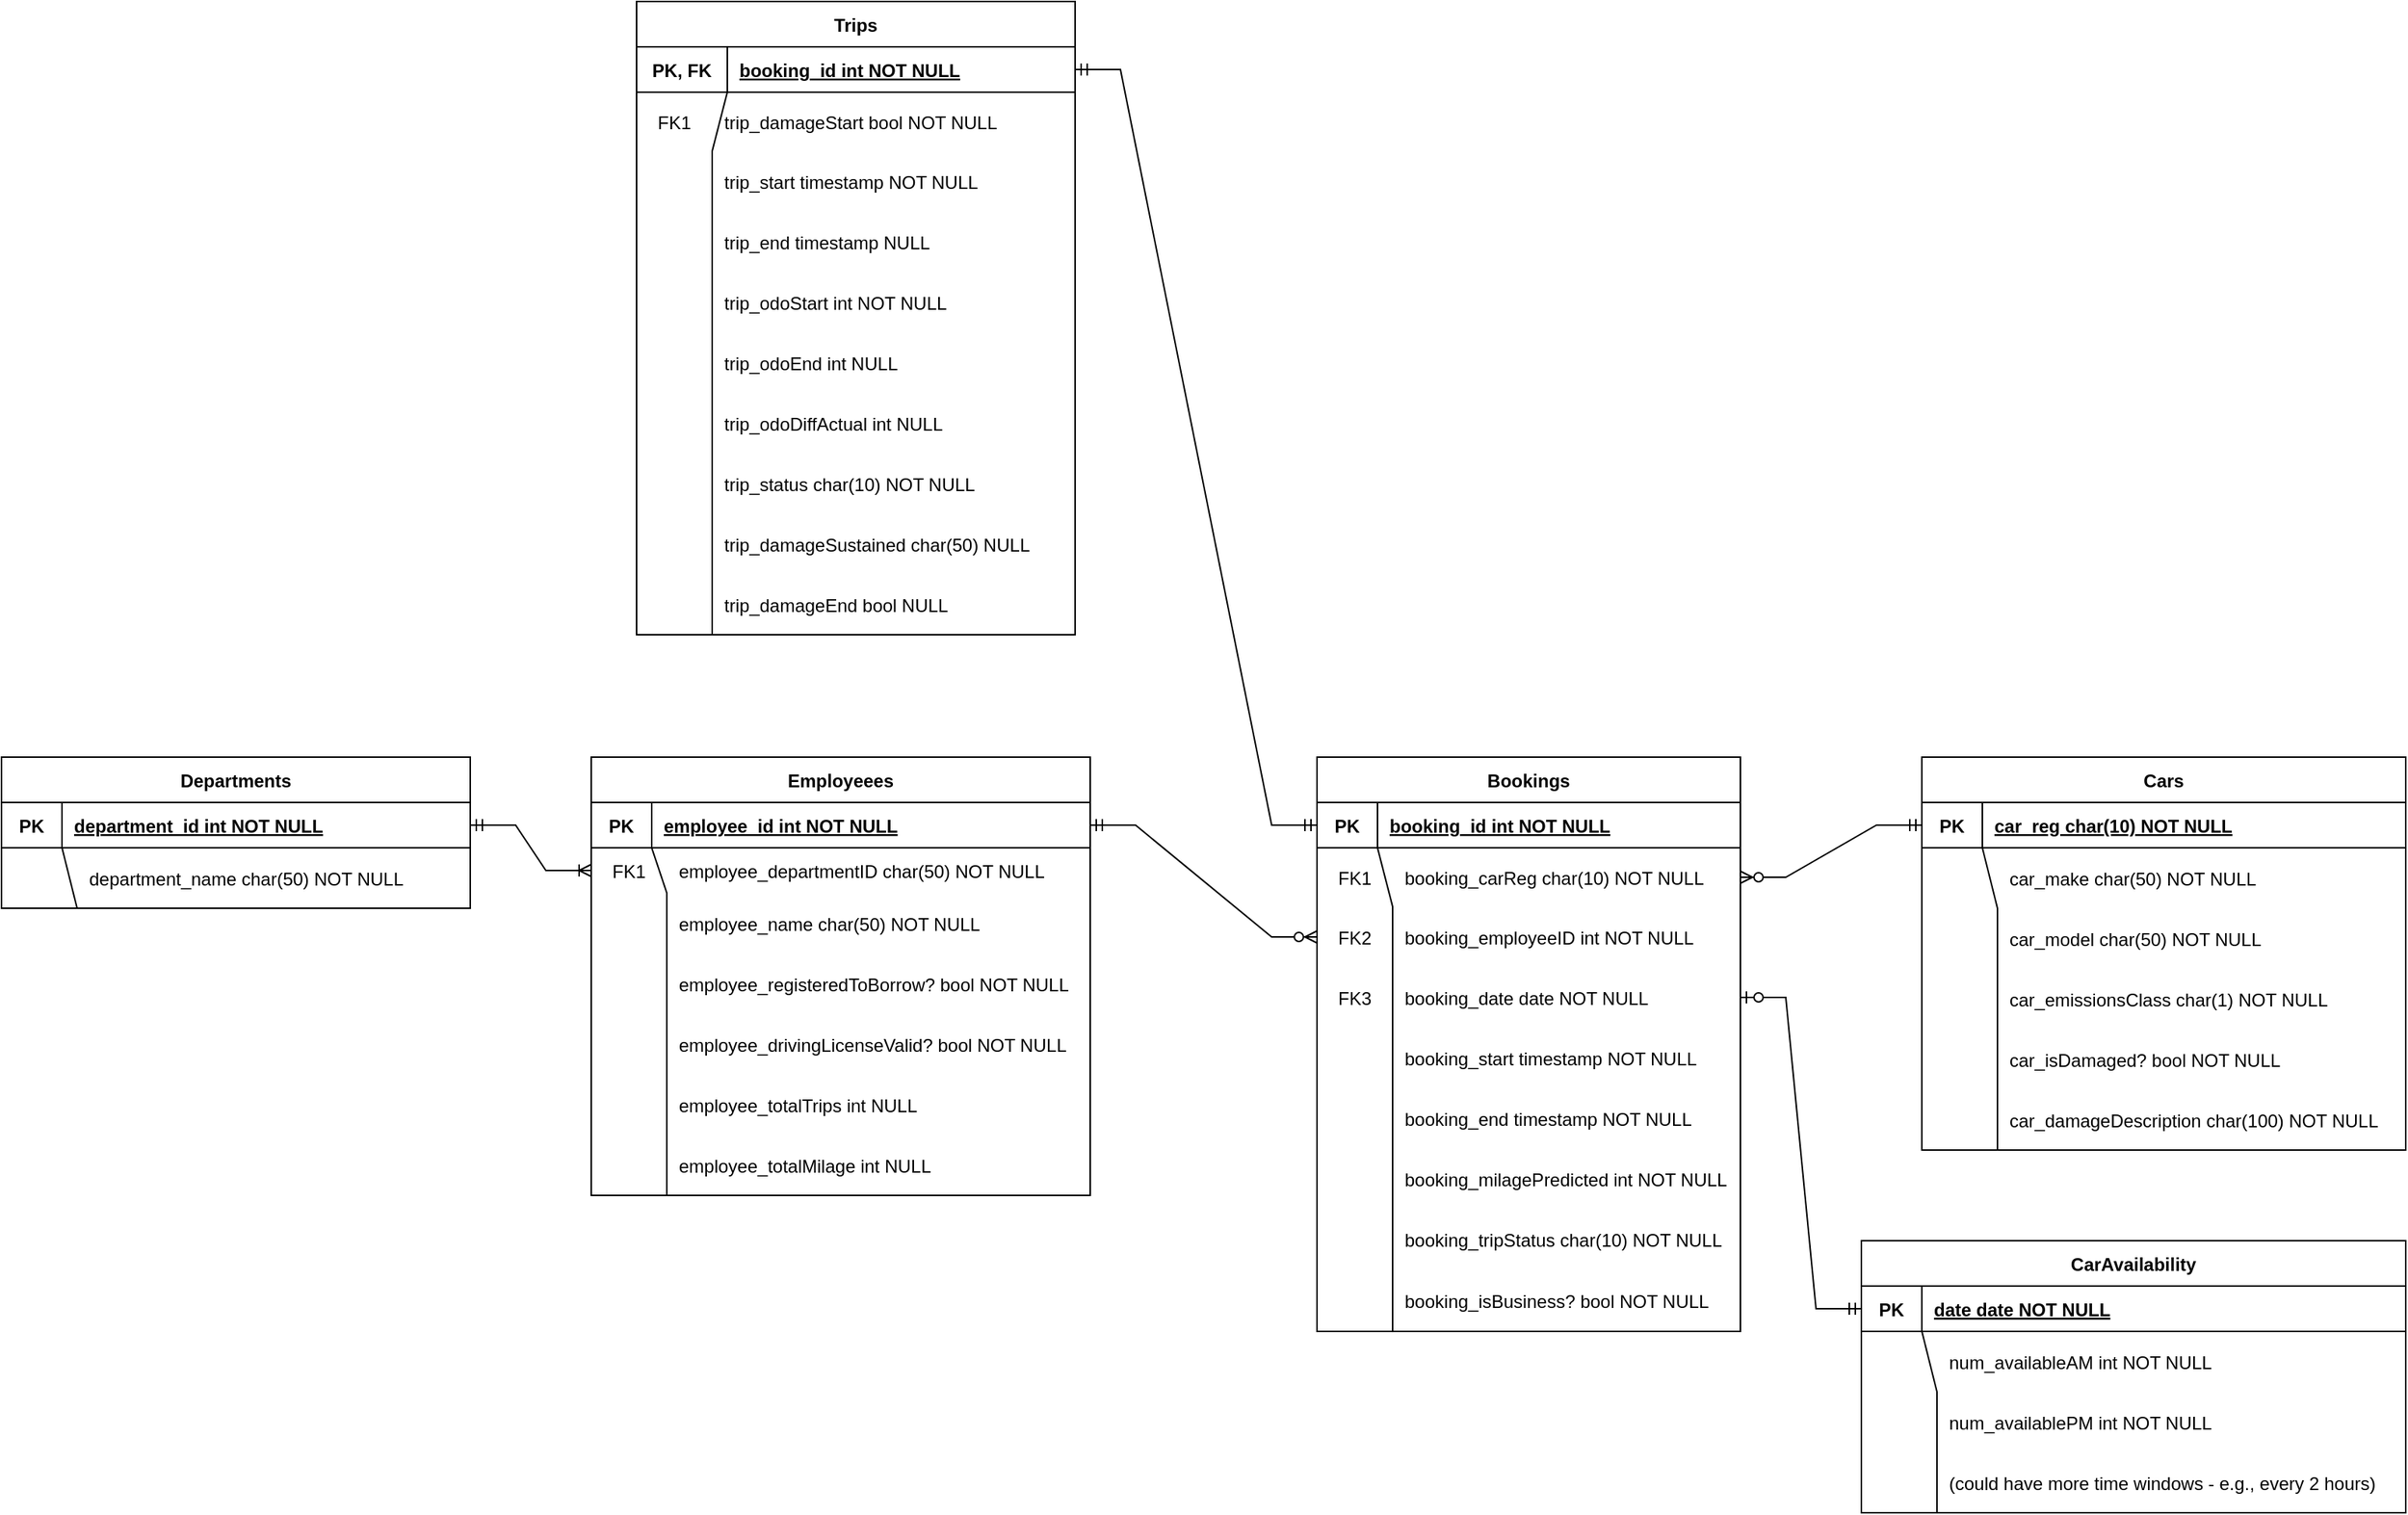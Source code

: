 <mxfile version="20.8.10" type="device"><diagram id="R2lEEEUBdFMjLlhIrx00" name="Page-1"><mxGraphModel dx="3013" dy="826" grid="1" gridSize="10" guides="1" tooltips="1" connect="1" arrows="1" fold="1" page="1" pageScale="1" pageWidth="1654" pageHeight="1169" math="0" shadow="0" extFonts="Permanent Marker^https://fonts.googleapis.com/css?family=Permanent+Marker"><root><mxCell id="0"/><mxCell id="1" parent="0"/><mxCell id="uCuIhB_KpG5Oo1d6kN2z-1" value="Employeees" style="shape=table;startSize=30;container=1;collapsible=1;childLayout=tableLayout;fixedRows=1;rowLines=0;fontStyle=1;align=center;resizeLast=1;movable=1;resizable=1;rotatable=1;deletable=1;editable=1;connectable=1;" parent="1" vertex="1"><mxGeometry x="40" y="1280" width="330" height="290" as="geometry"><mxRectangle x="120" y="460" width="110" height="30" as="alternateBounds"/></mxGeometry></mxCell><mxCell id="uCuIhB_KpG5Oo1d6kN2z-2" value="" style="shape=partialRectangle;collapsible=0;dropTarget=0;pointerEvents=0;fillColor=none;points=[[0,0.5],[1,0.5]];portConstraint=eastwest;top=0;left=0;right=0;bottom=1;movable=1;resizable=1;rotatable=1;deletable=1;editable=1;connectable=1;" parent="uCuIhB_KpG5Oo1d6kN2z-1" vertex="1"><mxGeometry y="30" width="330" height="30" as="geometry"/></mxCell><mxCell id="uCuIhB_KpG5Oo1d6kN2z-3" value="PK" style="shape=partialRectangle;overflow=hidden;connectable=1;fillColor=none;top=0;left=0;bottom=0;right=0;fontStyle=1;movable=1;resizable=1;rotatable=1;deletable=1;editable=1;" parent="uCuIhB_KpG5Oo1d6kN2z-2" vertex="1"><mxGeometry width="40" height="30" as="geometry"><mxRectangle width="40" height="30" as="alternateBounds"/></mxGeometry></mxCell><mxCell id="uCuIhB_KpG5Oo1d6kN2z-4" value="employee_id int NOT NULL " style="shape=partialRectangle;overflow=hidden;connectable=1;fillColor=none;top=0;left=0;bottom=0;right=0;align=left;spacingLeft=6;fontStyle=5;movable=1;resizable=1;rotatable=1;deletable=1;editable=1;" parent="uCuIhB_KpG5Oo1d6kN2z-2" vertex="1"><mxGeometry x="40" width="290" height="30" as="geometry"><mxRectangle width="290" height="30" as="alternateBounds"/></mxGeometry></mxCell><mxCell id="uCuIhB_KpG5Oo1d6kN2z-9" value="" style="shape=partialRectangle;collapsible=0;dropTarget=0;pointerEvents=0;fillColor=none;points=[[0,0.5],[1,0.5]];portConstraint=eastwest;top=0;left=0;right=0;bottom=0;movable=1;resizable=1;rotatable=1;deletable=1;editable=1;connectable=1;" parent="uCuIhB_KpG5Oo1d6kN2z-1" vertex="1"><mxGeometry y="60" width="330" height="30" as="geometry"/></mxCell><mxCell id="uCuIhB_KpG5Oo1d6kN2z-10" value="FK1" style="shape=partialRectangle;overflow=hidden;connectable=1;fillColor=none;top=0;left=0;bottom=0;right=0;movable=1;resizable=1;rotatable=1;deletable=1;editable=1;" parent="uCuIhB_KpG5Oo1d6kN2z-9" vertex="1"><mxGeometry width="50" height="30" as="geometry"><mxRectangle width="50" height="30" as="alternateBounds"/></mxGeometry></mxCell><mxCell id="uCuIhB_KpG5Oo1d6kN2z-11" value="employee_departmentID char(50) NOT NULL" style="shape=partialRectangle;overflow=hidden;connectable=1;fillColor=none;top=0;left=0;bottom=0;right=0;align=left;spacingLeft=6;movable=1;resizable=1;rotatable=1;deletable=1;editable=1;" parent="uCuIhB_KpG5Oo1d6kN2z-9" vertex="1"><mxGeometry x="50" width="280" height="30" as="geometry"><mxRectangle width="280" height="30" as="alternateBounds"/></mxGeometry></mxCell><mxCell id="uCuIhB_KpG5Oo1d6kN2z-5" value="" style="shape=partialRectangle;collapsible=0;dropTarget=0;pointerEvents=0;fillColor=none;points=[[0,0.5],[1,0.5]];portConstraint=eastwest;top=0;left=0;right=0;bottom=0;movable=1;resizable=1;rotatable=1;deletable=1;editable=1;connectable=1;" parent="uCuIhB_KpG5Oo1d6kN2z-1" vertex="1"><mxGeometry y="90" width="330" height="40" as="geometry"/></mxCell><mxCell id="uCuIhB_KpG5Oo1d6kN2z-6" value="" style="shape=partialRectangle;overflow=hidden;connectable=1;fillColor=none;top=0;left=0;bottom=0;right=0;movable=1;resizable=1;rotatable=1;deletable=1;editable=1;" parent="uCuIhB_KpG5Oo1d6kN2z-5" vertex="1"><mxGeometry width="50" height="40" as="geometry"><mxRectangle width="50" height="40" as="alternateBounds"/></mxGeometry></mxCell><mxCell id="uCuIhB_KpG5Oo1d6kN2z-7" value="employee_name char(50) NOT NULL" style="shape=partialRectangle;overflow=hidden;connectable=1;fillColor=none;top=0;left=0;bottom=0;right=0;align=left;spacingLeft=6;movable=1;resizable=1;rotatable=1;deletable=1;editable=1;" parent="uCuIhB_KpG5Oo1d6kN2z-5" vertex="1"><mxGeometry x="50" width="280" height="40" as="geometry"><mxRectangle width="280" height="40" as="alternateBounds"/></mxGeometry></mxCell><mxCell id="uCuIhB_KpG5Oo1d6kN2z-12" value="" style="shape=partialRectangle;collapsible=0;dropTarget=0;pointerEvents=0;fillColor=none;points=[[0,0.5],[1,0.5]];portConstraint=eastwest;top=0;left=0;right=0;bottom=0;movable=1;resizable=1;rotatable=1;deletable=1;editable=1;connectable=1;" parent="uCuIhB_KpG5Oo1d6kN2z-1" vertex="1"><mxGeometry y="130" width="330" height="40" as="geometry"/></mxCell><mxCell id="uCuIhB_KpG5Oo1d6kN2z-13" value="" style="shape=partialRectangle;overflow=hidden;connectable=1;fillColor=none;top=0;left=0;bottom=0;right=0;movable=1;resizable=1;rotatable=1;deletable=1;editable=1;" parent="uCuIhB_KpG5Oo1d6kN2z-12" vertex="1"><mxGeometry width="50" height="40" as="geometry"><mxRectangle width="50" height="40" as="alternateBounds"/></mxGeometry></mxCell><mxCell id="uCuIhB_KpG5Oo1d6kN2z-14" value="employee_registeredToBorrow? bool NOT NULL" style="shape=partialRectangle;overflow=hidden;connectable=1;fillColor=none;top=0;left=0;bottom=0;right=0;align=left;spacingLeft=6;movable=1;resizable=1;rotatable=1;deletable=1;editable=1;" parent="uCuIhB_KpG5Oo1d6kN2z-12" vertex="1"><mxGeometry x="50" width="280" height="40" as="geometry"><mxRectangle width="280" height="40" as="alternateBounds"/></mxGeometry></mxCell><mxCell id="uCuIhB_KpG5Oo1d6kN2z-41" value="" style="shape=partialRectangle;collapsible=0;dropTarget=0;pointerEvents=0;fillColor=none;points=[[0,0.5],[1,0.5]];portConstraint=eastwest;top=0;left=0;right=0;bottom=0;movable=1;resizable=1;rotatable=1;deletable=1;editable=1;connectable=1;" parent="uCuIhB_KpG5Oo1d6kN2z-1" vertex="1"><mxGeometry y="170" width="330" height="40" as="geometry"/></mxCell><mxCell id="uCuIhB_KpG5Oo1d6kN2z-42" value="" style="shape=partialRectangle;overflow=hidden;connectable=1;fillColor=none;top=0;left=0;bottom=0;right=0;movable=1;resizable=1;rotatable=1;deletable=1;editable=1;" parent="uCuIhB_KpG5Oo1d6kN2z-41" vertex="1"><mxGeometry width="50" height="40" as="geometry"><mxRectangle width="50" height="40" as="alternateBounds"/></mxGeometry></mxCell><mxCell id="uCuIhB_KpG5Oo1d6kN2z-43" value="employee_drivingLicenseValid? bool NOT NULL" style="shape=partialRectangle;overflow=hidden;connectable=1;fillColor=none;top=0;left=0;bottom=0;right=0;align=left;spacingLeft=6;movable=1;resizable=1;rotatable=1;deletable=1;editable=1;" parent="uCuIhB_KpG5Oo1d6kN2z-41" vertex="1"><mxGeometry x="50" width="280" height="40" as="geometry"><mxRectangle width="280" height="40" as="alternateBounds"/></mxGeometry></mxCell><mxCell id="uCuIhB_KpG5Oo1d6kN2z-103" value="" style="shape=partialRectangle;collapsible=0;dropTarget=0;pointerEvents=0;fillColor=none;points=[[0,0.5],[1,0.5]];portConstraint=eastwest;top=0;left=0;right=0;bottom=0;movable=1;resizable=1;rotatable=1;deletable=1;editable=1;connectable=1;" parent="uCuIhB_KpG5Oo1d6kN2z-1" vertex="1"><mxGeometry y="210" width="330" height="40" as="geometry"/></mxCell><mxCell id="uCuIhB_KpG5Oo1d6kN2z-104" value="" style="shape=partialRectangle;overflow=hidden;connectable=1;fillColor=none;top=0;left=0;bottom=0;right=0;movable=1;resizable=1;rotatable=1;deletable=1;editable=1;" parent="uCuIhB_KpG5Oo1d6kN2z-103" vertex="1"><mxGeometry width="50" height="40" as="geometry"><mxRectangle width="50" height="40" as="alternateBounds"/></mxGeometry></mxCell><mxCell id="uCuIhB_KpG5Oo1d6kN2z-105" value="employee_totalTrips int NULL" style="shape=partialRectangle;overflow=hidden;connectable=1;fillColor=none;top=0;left=0;bottom=0;right=0;align=left;spacingLeft=6;movable=1;resizable=1;rotatable=1;deletable=1;editable=1;" parent="uCuIhB_KpG5Oo1d6kN2z-103" vertex="1"><mxGeometry x="50" width="280" height="40" as="geometry"><mxRectangle width="280" height="40" as="alternateBounds"/></mxGeometry></mxCell><mxCell id="uCuIhB_KpG5Oo1d6kN2z-106" value="" style="shape=partialRectangle;collapsible=0;dropTarget=0;pointerEvents=0;fillColor=none;points=[[0,0.5],[1,0.5]];portConstraint=eastwest;top=0;left=0;right=0;bottom=0;movable=1;resizable=1;rotatable=1;deletable=1;editable=1;connectable=1;" parent="uCuIhB_KpG5Oo1d6kN2z-1" vertex="1"><mxGeometry y="250" width="330" height="40" as="geometry"/></mxCell><mxCell id="uCuIhB_KpG5Oo1d6kN2z-107" value="" style="shape=partialRectangle;overflow=hidden;connectable=1;fillColor=none;top=0;left=0;bottom=0;right=0;movable=1;resizable=1;rotatable=1;deletable=1;editable=1;" parent="uCuIhB_KpG5Oo1d6kN2z-106" vertex="1"><mxGeometry width="50" height="40" as="geometry"><mxRectangle width="50" height="40" as="alternateBounds"/></mxGeometry></mxCell><mxCell id="uCuIhB_KpG5Oo1d6kN2z-108" value="employee_totalMilage int NULL" style="shape=partialRectangle;overflow=hidden;connectable=1;fillColor=none;top=0;left=0;bottom=0;right=0;align=left;spacingLeft=6;movable=1;resizable=1;rotatable=1;deletable=1;editable=1;" parent="uCuIhB_KpG5Oo1d6kN2z-106" vertex="1"><mxGeometry x="50" width="280" height="40" as="geometry"><mxRectangle width="280" height="40" as="alternateBounds"/></mxGeometry></mxCell><mxCell id="uCuIhB_KpG5Oo1d6kN2z-15" value="Cars" style="shape=table;startSize=30;container=1;collapsible=1;childLayout=tableLayout;fixedRows=1;rowLines=0;fontStyle=1;align=center;resizeLast=1;movable=1;resizable=1;rotatable=1;deletable=1;editable=1;connectable=1;" parent="1" vertex="1"><mxGeometry x="920" y="1280" width="320" height="260" as="geometry"><mxRectangle x="120" y="460" width="110" height="30" as="alternateBounds"/></mxGeometry></mxCell><mxCell id="uCuIhB_KpG5Oo1d6kN2z-16" value="" style="shape=partialRectangle;collapsible=0;dropTarget=0;pointerEvents=0;fillColor=none;points=[[0,0.5],[1,0.5]];portConstraint=eastwest;top=0;left=0;right=0;bottom=1;movable=1;resizable=1;rotatable=1;deletable=1;editable=1;connectable=1;" parent="uCuIhB_KpG5Oo1d6kN2z-15" vertex="1"><mxGeometry y="30" width="320" height="30" as="geometry"/></mxCell><mxCell id="uCuIhB_KpG5Oo1d6kN2z-17" value="PK" style="shape=partialRectangle;overflow=hidden;connectable=1;fillColor=none;top=0;left=0;bottom=0;right=0;fontStyle=1;movable=1;resizable=1;rotatable=1;deletable=1;editable=1;" parent="uCuIhB_KpG5Oo1d6kN2z-16" vertex="1"><mxGeometry width="40" height="30" as="geometry"><mxRectangle width="40" height="30" as="alternateBounds"/></mxGeometry></mxCell><mxCell id="uCuIhB_KpG5Oo1d6kN2z-18" value="car_reg char(10) NOT NULL " style="shape=partialRectangle;overflow=hidden;connectable=1;fillColor=none;top=0;left=0;bottom=0;right=0;align=left;spacingLeft=6;fontStyle=5;movable=1;resizable=1;rotatable=1;deletable=1;editable=1;" parent="uCuIhB_KpG5Oo1d6kN2z-16" vertex="1"><mxGeometry x="40" width="280" height="30" as="geometry"><mxRectangle width="280" height="30" as="alternateBounds"/></mxGeometry></mxCell><mxCell id="uCuIhB_KpG5Oo1d6kN2z-19" value="" style="shape=partialRectangle;collapsible=0;dropTarget=0;pointerEvents=0;fillColor=none;points=[[0,0.5],[1,0.5]];portConstraint=eastwest;top=0;left=0;right=0;bottom=0;movable=1;resizable=1;rotatable=1;deletable=1;editable=1;connectable=1;" parent="uCuIhB_KpG5Oo1d6kN2z-15" vertex="1"><mxGeometry y="60" width="320" height="40" as="geometry"/></mxCell><mxCell id="uCuIhB_KpG5Oo1d6kN2z-20" value="" style="shape=partialRectangle;overflow=hidden;connectable=1;fillColor=none;top=0;left=0;bottom=0;right=0;movable=1;resizable=1;rotatable=1;deletable=1;editable=1;" parent="uCuIhB_KpG5Oo1d6kN2z-19" vertex="1"><mxGeometry width="50" height="40" as="geometry"><mxRectangle width="50" height="40" as="alternateBounds"/></mxGeometry></mxCell><mxCell id="uCuIhB_KpG5Oo1d6kN2z-21" value="car_make char(50) NOT NULL" style="shape=partialRectangle;overflow=hidden;connectable=1;fillColor=none;top=0;left=0;bottom=0;right=0;align=left;spacingLeft=6;movable=1;resizable=1;rotatable=1;deletable=1;editable=1;" parent="uCuIhB_KpG5Oo1d6kN2z-19" vertex="1"><mxGeometry x="50" width="270" height="40" as="geometry"><mxRectangle width="270" height="40" as="alternateBounds"/></mxGeometry></mxCell><mxCell id="uCuIhB_KpG5Oo1d6kN2z-22" value="" style="shape=partialRectangle;collapsible=0;dropTarget=0;pointerEvents=0;fillColor=none;points=[[0,0.5],[1,0.5]];portConstraint=eastwest;top=0;left=0;right=0;bottom=0;movable=1;resizable=1;rotatable=1;deletable=1;editable=1;connectable=1;" parent="uCuIhB_KpG5Oo1d6kN2z-15" vertex="1"><mxGeometry y="100" width="320" height="40" as="geometry"/></mxCell><mxCell id="uCuIhB_KpG5Oo1d6kN2z-23" value="" style="shape=partialRectangle;overflow=hidden;connectable=1;fillColor=none;top=0;left=0;bottom=0;right=0;movable=1;resizable=1;rotatable=1;deletable=1;editable=1;" parent="uCuIhB_KpG5Oo1d6kN2z-22" vertex="1"><mxGeometry width="50" height="40" as="geometry"><mxRectangle width="50" height="40" as="alternateBounds"/></mxGeometry></mxCell><mxCell id="uCuIhB_KpG5Oo1d6kN2z-24" value="car_model char(50) NOT NULL" style="shape=partialRectangle;overflow=hidden;connectable=1;fillColor=none;top=0;left=0;bottom=0;right=0;align=left;spacingLeft=6;movable=1;resizable=1;rotatable=1;deletable=1;editable=1;" parent="uCuIhB_KpG5Oo1d6kN2z-22" vertex="1"><mxGeometry x="50" width="270" height="40" as="geometry"><mxRectangle width="270" height="40" as="alternateBounds"/></mxGeometry></mxCell><mxCell id="uCuIhB_KpG5Oo1d6kN2z-44" value="" style="shape=partialRectangle;collapsible=0;dropTarget=0;pointerEvents=0;fillColor=none;points=[[0,0.5],[1,0.5]];portConstraint=eastwest;top=0;left=0;right=0;bottom=0;movable=1;resizable=1;rotatable=1;deletable=1;editable=1;connectable=1;" parent="uCuIhB_KpG5Oo1d6kN2z-15" vertex="1"><mxGeometry y="140" width="320" height="40" as="geometry"/></mxCell><mxCell id="uCuIhB_KpG5Oo1d6kN2z-45" value="" style="shape=partialRectangle;overflow=hidden;connectable=1;fillColor=none;top=0;left=0;bottom=0;right=0;movable=1;resizable=1;rotatable=1;deletable=1;editable=1;" parent="uCuIhB_KpG5Oo1d6kN2z-44" vertex="1"><mxGeometry width="50" height="40" as="geometry"><mxRectangle width="50" height="40" as="alternateBounds"/></mxGeometry></mxCell><mxCell id="uCuIhB_KpG5Oo1d6kN2z-46" value="car_emissionsClass char(1) NOT NULL" style="shape=partialRectangle;overflow=hidden;connectable=1;fillColor=none;top=0;left=0;bottom=0;right=0;align=left;spacingLeft=6;movable=1;resizable=1;rotatable=1;deletable=1;editable=1;" parent="uCuIhB_KpG5Oo1d6kN2z-44" vertex="1"><mxGeometry x="50" width="270" height="40" as="geometry"><mxRectangle width="270" height="40" as="alternateBounds"/></mxGeometry></mxCell><mxCell id="uCuIhB_KpG5Oo1d6kN2z-153" value="" style="shape=partialRectangle;collapsible=0;dropTarget=0;pointerEvents=0;fillColor=none;points=[[0,0.5],[1,0.5]];portConstraint=eastwest;top=0;left=0;right=0;bottom=0;movable=1;resizable=1;rotatable=1;deletable=1;editable=1;connectable=1;" parent="uCuIhB_KpG5Oo1d6kN2z-15" vertex="1"><mxGeometry y="180" width="320" height="40" as="geometry"/></mxCell><mxCell id="uCuIhB_KpG5Oo1d6kN2z-154" value="" style="shape=partialRectangle;overflow=hidden;connectable=1;fillColor=none;top=0;left=0;bottom=0;right=0;movable=1;resizable=1;rotatable=1;deletable=1;editable=1;" parent="uCuIhB_KpG5Oo1d6kN2z-153" vertex="1"><mxGeometry width="50" height="40" as="geometry"><mxRectangle width="50" height="40" as="alternateBounds"/></mxGeometry></mxCell><mxCell id="uCuIhB_KpG5Oo1d6kN2z-155" value="car_isDamaged? bool NOT NULL" style="shape=partialRectangle;overflow=hidden;connectable=1;fillColor=none;top=0;left=0;bottom=0;right=0;align=left;spacingLeft=6;movable=1;resizable=1;rotatable=1;deletable=1;editable=1;" parent="uCuIhB_KpG5Oo1d6kN2z-153" vertex="1"><mxGeometry x="50" width="270" height="40" as="geometry"><mxRectangle width="270" height="40" as="alternateBounds"/></mxGeometry></mxCell><mxCell id="uCuIhB_KpG5Oo1d6kN2z-156" value="" style="shape=partialRectangle;collapsible=0;dropTarget=0;pointerEvents=0;fillColor=none;points=[[0,0.5],[1,0.5]];portConstraint=eastwest;top=0;left=0;right=0;bottom=0;movable=1;resizable=1;rotatable=1;deletable=1;editable=1;connectable=1;" parent="uCuIhB_KpG5Oo1d6kN2z-15" vertex="1"><mxGeometry y="220" width="320" height="40" as="geometry"/></mxCell><mxCell id="uCuIhB_KpG5Oo1d6kN2z-157" value="" style="shape=partialRectangle;overflow=hidden;connectable=1;fillColor=none;top=0;left=0;bottom=0;right=0;movable=1;resizable=1;rotatable=1;deletable=1;editable=1;" parent="uCuIhB_KpG5Oo1d6kN2z-156" vertex="1"><mxGeometry width="50" height="40" as="geometry"><mxRectangle width="50" height="40" as="alternateBounds"/></mxGeometry></mxCell><mxCell id="uCuIhB_KpG5Oo1d6kN2z-158" value="car_damageDescription char(100) NOT NULL" style="shape=partialRectangle;overflow=hidden;connectable=1;fillColor=none;top=0;left=0;bottom=0;right=0;align=left;spacingLeft=6;movable=1;resizable=1;rotatable=1;deletable=1;editable=1;" parent="uCuIhB_KpG5Oo1d6kN2z-156" vertex="1"><mxGeometry x="50" width="270" height="40" as="geometry"><mxRectangle width="270" height="40" as="alternateBounds"/></mxGeometry></mxCell><mxCell id="uCuIhB_KpG5Oo1d6kN2z-28" value="Departments" style="shape=table;startSize=30;container=1;collapsible=1;childLayout=tableLayout;fixedRows=1;rowLines=0;fontStyle=1;align=center;resizeLast=1;movable=1;resizable=1;rotatable=1;deletable=1;editable=1;connectable=1;" parent="1" vertex="1"><mxGeometry x="-350" y="1280" width="310" height="100" as="geometry"><mxRectangle x="120" y="460" width="110" height="30" as="alternateBounds"/></mxGeometry></mxCell><mxCell id="uCuIhB_KpG5Oo1d6kN2z-29" value="" style="shape=partialRectangle;collapsible=0;dropTarget=0;pointerEvents=0;fillColor=none;points=[[0,0.5],[1,0.5]];portConstraint=eastwest;top=0;left=0;right=0;bottom=1;movable=1;resizable=1;rotatable=1;deletable=1;editable=1;connectable=1;" parent="uCuIhB_KpG5Oo1d6kN2z-28" vertex="1"><mxGeometry y="30" width="310" height="30" as="geometry"/></mxCell><mxCell id="uCuIhB_KpG5Oo1d6kN2z-30" value="PK" style="shape=partialRectangle;overflow=hidden;connectable=1;fillColor=none;top=0;left=0;bottom=0;right=0;fontStyle=1;movable=1;resizable=1;rotatable=1;deletable=1;editable=1;" parent="uCuIhB_KpG5Oo1d6kN2z-29" vertex="1"><mxGeometry width="40" height="30" as="geometry"><mxRectangle width="40" height="30" as="alternateBounds"/></mxGeometry></mxCell><mxCell id="uCuIhB_KpG5Oo1d6kN2z-31" value="department_id int NOT NULL " style="shape=partialRectangle;overflow=hidden;connectable=1;fillColor=none;top=0;left=0;bottom=0;right=0;align=left;spacingLeft=6;fontStyle=5;movable=1;resizable=1;rotatable=1;deletable=1;editable=1;" parent="uCuIhB_KpG5Oo1d6kN2z-29" vertex="1"><mxGeometry x="40" width="270" height="30" as="geometry"><mxRectangle width="270" height="30" as="alternateBounds"/></mxGeometry></mxCell><mxCell id="uCuIhB_KpG5Oo1d6kN2z-32" value="" style="shape=partialRectangle;collapsible=0;dropTarget=0;pointerEvents=0;fillColor=none;points=[[0,0.5],[1,0.5]];portConstraint=eastwest;top=0;left=0;right=0;bottom=0;movable=1;resizable=1;rotatable=1;deletable=1;editable=1;connectable=1;" parent="uCuIhB_KpG5Oo1d6kN2z-28" vertex="1"><mxGeometry y="60" width="310" height="40" as="geometry"/></mxCell><mxCell id="uCuIhB_KpG5Oo1d6kN2z-33" value="" style="shape=partialRectangle;overflow=hidden;connectable=1;fillColor=none;top=0;left=0;bottom=0;right=0;movable=1;resizable=1;rotatable=1;deletable=1;editable=1;" parent="uCuIhB_KpG5Oo1d6kN2z-32" vertex="1"><mxGeometry width="50" height="40" as="geometry"><mxRectangle width="50" height="40" as="alternateBounds"/></mxGeometry></mxCell><mxCell id="uCuIhB_KpG5Oo1d6kN2z-34" value="department_name char(50) NOT NULL" style="shape=partialRectangle;overflow=hidden;connectable=1;fillColor=none;top=0;left=0;bottom=0;right=0;align=left;spacingLeft=6;movable=1;resizable=1;rotatable=1;deletable=1;editable=1;" parent="uCuIhB_KpG5Oo1d6kN2z-32" vertex="1"><mxGeometry x="50" width="260" height="40" as="geometry"><mxRectangle width="260" height="40" as="alternateBounds"/></mxGeometry></mxCell><mxCell id="uCuIhB_KpG5Oo1d6kN2z-60" value="Trips" style="shape=table;startSize=30;container=1;collapsible=1;childLayout=tableLayout;fixedRows=1;rowLines=0;fontStyle=1;align=center;resizeLast=1;movable=1;resizable=1;rotatable=1;deletable=1;editable=1;connectable=1;" parent="1" vertex="1"><mxGeometry x="70" y="780" width="290" height="419" as="geometry"><mxRectangle x="120" y="800" width="110" height="30" as="alternateBounds"/></mxGeometry></mxCell><mxCell id="uCuIhB_KpG5Oo1d6kN2z-61" value="" style="shape=partialRectangle;collapsible=0;dropTarget=0;pointerEvents=0;fillColor=none;points=[[0,0.5],[1,0.5]];portConstraint=eastwest;top=0;left=0;right=0;bottom=1;movable=1;resizable=1;rotatable=1;deletable=1;editable=1;connectable=1;" parent="uCuIhB_KpG5Oo1d6kN2z-60" vertex="1"><mxGeometry y="30" width="290" height="30" as="geometry"/></mxCell><mxCell id="uCuIhB_KpG5Oo1d6kN2z-62" value="PK, FK" style="shape=partialRectangle;overflow=hidden;connectable=1;fillColor=none;top=0;left=0;bottom=0;right=0;fontStyle=1;movable=1;resizable=1;rotatable=1;deletable=1;editable=1;" parent="uCuIhB_KpG5Oo1d6kN2z-61" vertex="1"><mxGeometry width="60" height="30" as="geometry"><mxRectangle width="60" height="30" as="alternateBounds"/></mxGeometry></mxCell><mxCell id="uCuIhB_KpG5Oo1d6kN2z-63" value="booking_id int NOT NULL" style="shape=partialRectangle;overflow=hidden;connectable=1;fillColor=none;top=0;left=0;bottom=0;right=0;align=left;spacingLeft=6;fontStyle=5;movable=1;resizable=1;rotatable=1;deletable=1;editable=1;" parent="uCuIhB_KpG5Oo1d6kN2z-61" vertex="1"><mxGeometry x="60" width="230" height="30" as="geometry"><mxRectangle width="230" height="30" as="alternateBounds"/></mxGeometry></mxCell><mxCell id="uCuIhB_KpG5Oo1d6kN2z-88" value="" style="shape=partialRectangle;collapsible=0;dropTarget=0;pointerEvents=0;fillColor=none;points=[[0,0.5],[1,0.5]];portConstraint=eastwest;top=0;left=0;right=0;bottom=0;movable=1;resizable=1;rotatable=1;deletable=1;editable=1;connectable=1;" parent="uCuIhB_KpG5Oo1d6kN2z-60" vertex="1"><mxGeometry y="60" width="290" height="39" as="geometry"/></mxCell><mxCell id="uCuIhB_KpG5Oo1d6kN2z-89" value="FK1" style="shape=partialRectangle;overflow=hidden;connectable=1;fillColor=none;top=0;left=0;bottom=0;right=0;movable=1;resizable=1;rotatable=1;deletable=1;editable=1;" parent="uCuIhB_KpG5Oo1d6kN2z-88" vertex="1"><mxGeometry width="50" height="39" as="geometry"><mxRectangle width="50" height="39" as="alternateBounds"/></mxGeometry></mxCell><mxCell id="uCuIhB_KpG5Oo1d6kN2z-90" value="trip_damageStart bool NOT NULL" style="shape=partialRectangle;overflow=hidden;connectable=1;fillColor=none;top=0;left=0;bottom=0;right=0;align=left;spacingLeft=6;movable=1;resizable=1;rotatable=1;deletable=1;editable=1;" parent="uCuIhB_KpG5Oo1d6kN2z-88" vertex="1"><mxGeometry x="50" width="240" height="39" as="geometry"><mxRectangle width="240" height="39" as="alternateBounds"/></mxGeometry></mxCell><mxCell id="uCuIhB_KpG5Oo1d6kN2z-64" value="" style="shape=partialRectangle;collapsible=0;dropTarget=0;pointerEvents=0;fillColor=none;points=[[0,0.5],[1,0.5]];portConstraint=eastwest;top=0;left=0;right=0;bottom=0;movable=1;resizable=1;rotatable=1;deletable=1;editable=1;connectable=1;" parent="uCuIhB_KpG5Oo1d6kN2z-60" vertex="1"><mxGeometry y="99" width="290" height="40" as="geometry"/></mxCell><mxCell id="uCuIhB_KpG5Oo1d6kN2z-65" value="" style="shape=partialRectangle;overflow=hidden;connectable=1;fillColor=none;top=0;left=0;bottom=0;right=0;movable=1;resizable=1;rotatable=1;deletable=1;editable=1;" parent="uCuIhB_KpG5Oo1d6kN2z-64" vertex="1"><mxGeometry width="50" height="40" as="geometry"><mxRectangle width="50" height="40" as="alternateBounds"/></mxGeometry></mxCell><mxCell id="uCuIhB_KpG5Oo1d6kN2z-66" value="trip_start timestamp NOT NULL" style="shape=partialRectangle;overflow=hidden;connectable=1;fillColor=none;top=0;left=0;bottom=0;right=0;align=left;spacingLeft=6;movable=1;resizable=1;rotatable=1;deletable=1;editable=1;" parent="uCuIhB_KpG5Oo1d6kN2z-64" vertex="1"><mxGeometry x="50" width="240" height="40" as="geometry"><mxRectangle width="240" height="40" as="alternateBounds"/></mxGeometry></mxCell><mxCell id="uCuIhB_KpG5Oo1d6kN2z-67" value="" style="shape=partialRectangle;collapsible=0;dropTarget=0;pointerEvents=0;fillColor=none;points=[[0,0.5],[1,0.5]];portConstraint=eastwest;top=0;left=0;right=0;bottom=0;movable=1;resizable=1;rotatable=1;deletable=1;editable=1;connectable=1;" parent="uCuIhB_KpG5Oo1d6kN2z-60" vertex="1"><mxGeometry y="139" width="290" height="40" as="geometry"/></mxCell><mxCell id="uCuIhB_KpG5Oo1d6kN2z-68" value="" style="shape=partialRectangle;overflow=hidden;connectable=1;fillColor=none;top=0;left=0;bottom=0;right=0;movable=1;resizable=1;rotatable=1;deletable=1;editable=1;" parent="uCuIhB_KpG5Oo1d6kN2z-67" vertex="1"><mxGeometry width="50" height="40" as="geometry"><mxRectangle width="50" height="40" as="alternateBounds"/></mxGeometry></mxCell><mxCell id="uCuIhB_KpG5Oo1d6kN2z-69" value="trip_end timestamp NULL" style="shape=partialRectangle;overflow=hidden;connectable=1;fillColor=none;top=0;left=0;bottom=0;right=0;align=left;spacingLeft=6;movable=1;resizable=1;rotatable=1;deletable=1;editable=1;" parent="uCuIhB_KpG5Oo1d6kN2z-67" vertex="1"><mxGeometry x="50" width="240" height="40" as="geometry"><mxRectangle width="240" height="40" as="alternateBounds"/></mxGeometry></mxCell><mxCell id="uCuIhB_KpG5Oo1d6kN2z-70" value="" style="shape=partialRectangle;collapsible=0;dropTarget=0;pointerEvents=0;fillColor=none;points=[[0,0.5],[1,0.5]];portConstraint=eastwest;top=0;left=0;right=0;bottom=0;movable=1;resizable=1;rotatable=1;deletable=1;editable=1;connectable=1;" parent="uCuIhB_KpG5Oo1d6kN2z-60" vertex="1"><mxGeometry y="179" width="290" height="40" as="geometry"/></mxCell><mxCell id="uCuIhB_KpG5Oo1d6kN2z-71" value="" style="shape=partialRectangle;overflow=hidden;connectable=1;fillColor=none;top=0;left=0;bottom=0;right=0;movable=1;resizable=1;rotatable=1;deletable=1;editable=1;" parent="uCuIhB_KpG5Oo1d6kN2z-70" vertex="1"><mxGeometry width="50" height="40" as="geometry"><mxRectangle width="50" height="40" as="alternateBounds"/></mxGeometry></mxCell><mxCell id="uCuIhB_KpG5Oo1d6kN2z-72" value="trip_odoStart int NOT NULL" style="shape=partialRectangle;overflow=hidden;connectable=1;fillColor=none;top=0;left=0;bottom=0;right=0;align=left;spacingLeft=6;movable=1;resizable=1;rotatable=1;deletable=1;editable=1;" parent="uCuIhB_KpG5Oo1d6kN2z-70" vertex="1"><mxGeometry x="50" width="240" height="40" as="geometry"><mxRectangle width="240" height="40" as="alternateBounds"/></mxGeometry></mxCell><mxCell id="uCuIhB_KpG5Oo1d6kN2z-76" value="" style="shape=partialRectangle;collapsible=0;dropTarget=0;pointerEvents=0;fillColor=none;points=[[0,0.5],[1,0.5]];portConstraint=eastwest;top=0;left=0;right=0;bottom=0;movable=1;resizable=1;rotatable=1;deletable=1;editable=1;connectable=1;" parent="uCuIhB_KpG5Oo1d6kN2z-60" vertex="1"><mxGeometry y="219" width="290" height="40" as="geometry"/></mxCell><mxCell id="uCuIhB_KpG5Oo1d6kN2z-77" value="" style="shape=partialRectangle;overflow=hidden;connectable=1;fillColor=none;top=0;left=0;bottom=0;right=0;movable=1;resizable=1;rotatable=1;deletable=1;editable=1;" parent="uCuIhB_KpG5Oo1d6kN2z-76" vertex="1"><mxGeometry width="50" height="40" as="geometry"><mxRectangle width="50" height="40" as="alternateBounds"/></mxGeometry></mxCell><mxCell id="uCuIhB_KpG5Oo1d6kN2z-78" value="trip_odoEnd int NULL" style="shape=partialRectangle;overflow=hidden;connectable=1;fillColor=none;top=0;left=0;bottom=0;right=0;align=left;spacingLeft=6;movable=1;resizable=1;rotatable=1;deletable=1;editable=1;" parent="uCuIhB_KpG5Oo1d6kN2z-76" vertex="1"><mxGeometry x="50" width="240" height="40" as="geometry"><mxRectangle width="240" height="40" as="alternateBounds"/></mxGeometry></mxCell><mxCell id="uCuIhB_KpG5Oo1d6kN2z-97" value="" style="shape=partialRectangle;collapsible=0;dropTarget=0;pointerEvents=0;fillColor=none;points=[[0,0.5],[1,0.5]];portConstraint=eastwest;top=0;left=0;right=0;bottom=0;movable=1;resizable=1;rotatable=1;deletable=1;editable=1;connectable=1;" parent="uCuIhB_KpG5Oo1d6kN2z-60" vertex="1"><mxGeometry y="259" width="290" height="40" as="geometry"/></mxCell><mxCell id="uCuIhB_KpG5Oo1d6kN2z-98" value="" style="shape=partialRectangle;overflow=hidden;connectable=1;fillColor=none;top=0;left=0;bottom=0;right=0;movable=1;resizable=1;rotatable=1;deletable=1;editable=1;" parent="uCuIhB_KpG5Oo1d6kN2z-97" vertex="1"><mxGeometry width="50" height="40" as="geometry"><mxRectangle width="50" height="40" as="alternateBounds"/></mxGeometry></mxCell><mxCell id="uCuIhB_KpG5Oo1d6kN2z-99" value="trip_odoDiffActual int NULL" style="shape=partialRectangle;overflow=hidden;connectable=1;fillColor=none;top=0;left=0;bottom=0;right=0;align=left;spacingLeft=6;movable=1;resizable=1;rotatable=1;deletable=1;editable=1;" parent="uCuIhB_KpG5Oo1d6kN2z-97" vertex="1"><mxGeometry x="50" width="240" height="40" as="geometry"><mxRectangle width="240" height="40" as="alternateBounds"/></mxGeometry></mxCell><mxCell id="uCuIhB_KpG5Oo1d6kN2z-85" value="" style="shape=partialRectangle;collapsible=0;dropTarget=0;pointerEvents=0;fillColor=none;points=[[0,0.5],[1,0.5]];portConstraint=eastwest;top=0;left=0;right=0;bottom=0;movable=1;resizable=1;rotatable=1;deletable=1;editable=1;connectable=1;" parent="uCuIhB_KpG5Oo1d6kN2z-60" vertex="1"><mxGeometry y="299" width="290" height="40" as="geometry"/></mxCell><mxCell id="uCuIhB_KpG5Oo1d6kN2z-86" value="" style="shape=partialRectangle;overflow=hidden;connectable=1;fillColor=none;top=0;left=0;bottom=0;right=0;movable=1;resizable=1;rotatable=1;deletable=1;editable=1;" parent="uCuIhB_KpG5Oo1d6kN2z-85" vertex="1"><mxGeometry width="50" height="40" as="geometry"><mxRectangle width="50" height="40" as="alternateBounds"/></mxGeometry></mxCell><mxCell id="uCuIhB_KpG5Oo1d6kN2z-87" value="trip_status char(10) NOT NULL" style="shape=partialRectangle;overflow=hidden;connectable=1;fillColor=none;top=0;left=0;bottom=0;right=0;align=left;spacingLeft=6;movable=1;resizable=1;rotatable=1;deletable=1;editable=1;" parent="uCuIhB_KpG5Oo1d6kN2z-85" vertex="1"><mxGeometry x="50" width="240" height="40" as="geometry"><mxRectangle width="240" height="40" as="alternateBounds"/></mxGeometry></mxCell><mxCell id="uCuIhB_KpG5Oo1d6kN2z-94" value="" style="shape=partialRectangle;collapsible=0;dropTarget=0;pointerEvents=0;fillColor=none;points=[[0,0.5],[1,0.5]];portConstraint=eastwest;top=0;left=0;right=0;bottom=0;movable=1;resizable=1;rotatable=1;deletable=1;editable=1;connectable=1;" parent="uCuIhB_KpG5Oo1d6kN2z-60" vertex="1"><mxGeometry y="339" width="290" height="40" as="geometry"/></mxCell><mxCell id="uCuIhB_KpG5Oo1d6kN2z-95" value="" style="shape=partialRectangle;overflow=hidden;connectable=1;fillColor=none;top=0;left=0;bottom=0;right=0;movable=1;resizable=1;rotatable=1;deletable=1;editable=1;" parent="uCuIhB_KpG5Oo1d6kN2z-94" vertex="1"><mxGeometry width="50" height="40" as="geometry"><mxRectangle width="50" height="40" as="alternateBounds"/></mxGeometry></mxCell><mxCell id="uCuIhB_KpG5Oo1d6kN2z-96" value="trip_damageSustained char(50) NULL" style="shape=partialRectangle;overflow=hidden;connectable=1;fillColor=none;top=0;left=0;bottom=0;right=0;align=left;spacingLeft=6;movable=1;resizable=1;rotatable=1;deletable=1;editable=1;" parent="uCuIhB_KpG5Oo1d6kN2z-94" vertex="1"><mxGeometry x="50" width="240" height="40" as="geometry"><mxRectangle width="240" height="40" as="alternateBounds"/></mxGeometry></mxCell><mxCell id="uCuIhB_KpG5Oo1d6kN2z-91" value="" style="shape=partialRectangle;collapsible=0;dropTarget=0;pointerEvents=0;fillColor=none;points=[[0,0.5],[1,0.5]];portConstraint=eastwest;top=0;left=0;right=0;bottom=0;movable=1;resizable=1;rotatable=1;deletable=1;editable=1;connectable=1;" parent="uCuIhB_KpG5Oo1d6kN2z-60" vertex="1"><mxGeometry y="379" width="290" height="40" as="geometry"/></mxCell><mxCell id="uCuIhB_KpG5Oo1d6kN2z-92" value="" style="shape=partialRectangle;overflow=hidden;connectable=1;fillColor=none;top=0;left=0;bottom=0;right=0;movable=1;resizable=1;rotatable=1;deletable=1;editable=1;" parent="uCuIhB_KpG5Oo1d6kN2z-91" vertex="1"><mxGeometry width="50" height="40" as="geometry"><mxRectangle width="50" height="40" as="alternateBounds"/></mxGeometry></mxCell><mxCell id="uCuIhB_KpG5Oo1d6kN2z-93" value="trip_damageEnd bool NULL" style="shape=partialRectangle;overflow=hidden;connectable=1;fillColor=none;top=0;left=0;bottom=0;right=0;align=left;spacingLeft=6;movable=1;resizable=1;rotatable=1;deletable=1;editable=1;" parent="uCuIhB_KpG5Oo1d6kN2z-91" vertex="1"><mxGeometry x="50" width="240" height="40" as="geometry"><mxRectangle width="240" height="40" as="alternateBounds"/></mxGeometry></mxCell><mxCell id="uCuIhB_KpG5Oo1d6kN2z-110" value="Bookings" style="shape=table;startSize=30;container=1;collapsible=1;childLayout=tableLayout;fixedRows=1;rowLines=0;fontStyle=1;align=center;resizeLast=1;movable=1;resizable=1;rotatable=1;deletable=1;editable=1;connectable=1;" parent="1" vertex="1"><mxGeometry x="520" y="1280" width="280" height="380" as="geometry"><mxRectangle x="120" y="460" width="110" height="30" as="alternateBounds"/></mxGeometry></mxCell><mxCell id="uCuIhB_KpG5Oo1d6kN2z-111" value="" style="shape=partialRectangle;collapsible=0;dropTarget=0;pointerEvents=0;fillColor=none;points=[[0,0.5],[1,0.5]];portConstraint=eastwest;top=0;left=0;right=0;bottom=1;movable=1;resizable=1;rotatable=1;deletable=1;editable=1;connectable=1;" parent="uCuIhB_KpG5Oo1d6kN2z-110" vertex="1"><mxGeometry y="30" width="280" height="30" as="geometry"/></mxCell><mxCell id="uCuIhB_KpG5Oo1d6kN2z-112" value="PK" style="shape=partialRectangle;overflow=hidden;connectable=1;fillColor=none;top=0;left=0;bottom=0;right=0;fontStyle=1;movable=1;resizable=1;rotatable=1;deletable=1;editable=1;" parent="uCuIhB_KpG5Oo1d6kN2z-111" vertex="1"><mxGeometry width="40" height="30" as="geometry"><mxRectangle width="40" height="30" as="alternateBounds"/></mxGeometry></mxCell><mxCell id="uCuIhB_KpG5Oo1d6kN2z-113" value="booking_id int NOT NULL" style="shape=partialRectangle;overflow=hidden;connectable=1;fillColor=none;top=0;left=0;bottom=0;right=0;align=left;spacingLeft=6;fontStyle=5;movable=1;resizable=1;rotatable=1;deletable=1;editable=1;" parent="uCuIhB_KpG5Oo1d6kN2z-111" vertex="1"><mxGeometry x="40" width="240" height="30" as="geometry"><mxRectangle width="240" height="30" as="alternateBounds"/></mxGeometry></mxCell><mxCell id="uCuIhB_KpG5Oo1d6kN2z-123" value="" style="shape=partialRectangle;collapsible=0;dropTarget=0;pointerEvents=0;fillColor=none;points=[[0,0.5],[1,0.5]];portConstraint=eastwest;top=0;left=0;right=0;bottom=0;movable=1;resizable=1;rotatable=1;deletable=1;editable=1;connectable=1;" parent="uCuIhB_KpG5Oo1d6kN2z-110" vertex="1"><mxGeometry y="60" width="280" height="39" as="geometry"/></mxCell><mxCell id="uCuIhB_KpG5Oo1d6kN2z-124" value="FK1" style="shape=partialRectangle;overflow=hidden;connectable=1;fillColor=none;top=0;left=0;bottom=0;right=0;movable=1;resizable=1;rotatable=1;deletable=1;editable=1;" parent="uCuIhB_KpG5Oo1d6kN2z-123" vertex="1"><mxGeometry width="50" height="39" as="geometry"><mxRectangle width="50" height="39" as="alternateBounds"/></mxGeometry></mxCell><mxCell id="uCuIhB_KpG5Oo1d6kN2z-125" value="booking_carReg char(10) NOT NULL" style="shape=partialRectangle;overflow=hidden;connectable=1;fillColor=none;top=0;left=0;bottom=0;right=0;align=left;spacingLeft=6;movable=1;resizable=1;rotatable=1;deletable=1;editable=1;" parent="uCuIhB_KpG5Oo1d6kN2z-123" vertex="1"><mxGeometry x="50" width="230" height="39" as="geometry"><mxRectangle width="230" height="39" as="alternateBounds"/></mxGeometry></mxCell><mxCell id="uCuIhB_KpG5Oo1d6kN2z-126" value="" style="shape=partialRectangle;collapsible=0;dropTarget=0;pointerEvents=0;fillColor=none;points=[[0,0.5],[1,0.5]];portConstraint=eastwest;top=0;left=0;right=0;bottom=0;movable=1;resizable=1;rotatable=1;deletable=1;editable=1;connectable=1;" parent="uCuIhB_KpG5Oo1d6kN2z-110" vertex="1"><mxGeometry y="99" width="280" height="40" as="geometry"/></mxCell><mxCell id="uCuIhB_KpG5Oo1d6kN2z-127" value="FK2" style="shape=partialRectangle;overflow=hidden;connectable=1;fillColor=none;top=0;left=0;bottom=0;right=0;movable=1;resizable=1;rotatable=1;deletable=1;editable=1;" parent="uCuIhB_KpG5Oo1d6kN2z-126" vertex="1"><mxGeometry width="50" height="40" as="geometry"><mxRectangle width="50" height="40" as="alternateBounds"/></mxGeometry></mxCell><mxCell id="uCuIhB_KpG5Oo1d6kN2z-128" value="booking_employeeID int NOT NULL" style="shape=partialRectangle;overflow=hidden;connectable=1;fillColor=none;top=0;left=0;bottom=0;right=0;align=left;spacingLeft=6;movable=1;resizable=1;rotatable=1;deletable=1;editable=1;" parent="uCuIhB_KpG5Oo1d6kN2z-126" vertex="1"><mxGeometry x="50" width="230" height="40" as="geometry"><mxRectangle width="230" height="40" as="alternateBounds"/></mxGeometry></mxCell><mxCell id="jOSZTSo2Mp6itdgwnRX4-14" value="" style="shape=partialRectangle;collapsible=0;dropTarget=0;pointerEvents=0;fillColor=none;points=[[0,0.5],[1,0.5]];portConstraint=eastwest;top=0;left=0;right=0;bottom=0;movable=1;resizable=1;rotatable=1;deletable=1;editable=1;connectable=1;" vertex="1" parent="uCuIhB_KpG5Oo1d6kN2z-110"><mxGeometry y="139" width="280" height="40" as="geometry"/></mxCell><mxCell id="jOSZTSo2Mp6itdgwnRX4-15" value="FK3" style="shape=partialRectangle;overflow=hidden;connectable=1;fillColor=none;top=0;left=0;bottom=0;right=0;movable=1;resizable=1;rotatable=1;deletable=1;editable=1;" vertex="1" parent="jOSZTSo2Mp6itdgwnRX4-14"><mxGeometry width="50" height="40" as="geometry"><mxRectangle width="50" height="40" as="alternateBounds"/></mxGeometry></mxCell><mxCell id="jOSZTSo2Mp6itdgwnRX4-16" value="booking_date date NOT NULL" style="shape=partialRectangle;overflow=hidden;connectable=1;fillColor=none;top=0;left=0;bottom=0;right=0;align=left;spacingLeft=6;movable=1;resizable=1;rotatable=1;deletable=1;editable=1;" vertex="1" parent="jOSZTSo2Mp6itdgwnRX4-14"><mxGeometry x="50" width="230" height="40" as="geometry"><mxRectangle width="230" height="40" as="alternateBounds"/></mxGeometry></mxCell><mxCell id="uCuIhB_KpG5Oo1d6kN2z-114" value="" style="shape=partialRectangle;collapsible=0;dropTarget=0;pointerEvents=0;fillColor=none;points=[[0,0.5],[1,0.5]];portConstraint=eastwest;top=0;left=0;right=0;bottom=0;movable=1;resizable=1;rotatable=1;deletable=1;editable=1;connectable=1;" parent="uCuIhB_KpG5Oo1d6kN2z-110" vertex="1"><mxGeometry y="179" width="280" height="40" as="geometry"/></mxCell><mxCell id="uCuIhB_KpG5Oo1d6kN2z-115" value="" style="shape=partialRectangle;overflow=hidden;connectable=1;fillColor=none;top=0;left=0;bottom=0;right=0;movable=1;resizable=1;rotatable=1;deletable=1;editable=1;" parent="uCuIhB_KpG5Oo1d6kN2z-114" vertex="1"><mxGeometry width="50" height="40" as="geometry"><mxRectangle width="50" height="40" as="alternateBounds"/></mxGeometry></mxCell><mxCell id="uCuIhB_KpG5Oo1d6kN2z-116" value="booking_start timestamp NOT NULL" style="shape=partialRectangle;overflow=hidden;connectable=1;fillColor=none;top=0;left=0;bottom=0;right=0;align=left;spacingLeft=6;movable=1;resizable=1;rotatable=1;deletable=1;editable=1;" parent="uCuIhB_KpG5Oo1d6kN2z-114" vertex="1"><mxGeometry x="50" width="230" height="40" as="geometry"><mxRectangle width="230" height="40" as="alternateBounds"/></mxGeometry></mxCell><mxCell id="uCuIhB_KpG5Oo1d6kN2z-117" value="" style="shape=partialRectangle;collapsible=0;dropTarget=0;pointerEvents=0;fillColor=none;points=[[0,0.5],[1,0.5]];portConstraint=eastwest;top=0;left=0;right=0;bottom=0;movable=1;resizable=1;rotatable=1;deletable=1;editable=1;connectable=1;" parent="uCuIhB_KpG5Oo1d6kN2z-110" vertex="1"><mxGeometry y="219" width="280" height="40" as="geometry"/></mxCell><mxCell id="uCuIhB_KpG5Oo1d6kN2z-118" value="" style="shape=partialRectangle;overflow=hidden;connectable=1;fillColor=none;top=0;left=0;bottom=0;right=0;movable=1;resizable=1;rotatable=1;deletable=1;editable=1;" parent="uCuIhB_KpG5Oo1d6kN2z-117" vertex="1"><mxGeometry width="50" height="40" as="geometry"><mxRectangle width="50" height="40" as="alternateBounds"/></mxGeometry></mxCell><mxCell id="uCuIhB_KpG5Oo1d6kN2z-119" value="booking_end timestamp NOT NULL" style="shape=partialRectangle;overflow=hidden;connectable=1;fillColor=none;top=0;left=0;bottom=0;right=0;align=left;spacingLeft=6;movable=1;resizable=1;rotatable=1;deletable=1;editable=1;" parent="uCuIhB_KpG5Oo1d6kN2z-117" vertex="1"><mxGeometry x="50" width="230" height="40" as="geometry"><mxRectangle width="230" height="40" as="alternateBounds"/></mxGeometry></mxCell><mxCell id="uCuIhB_KpG5Oo1d6kN2z-120" value="" style="shape=partialRectangle;collapsible=0;dropTarget=0;pointerEvents=0;fillColor=none;points=[[0,0.5],[1,0.5]];portConstraint=eastwest;top=0;left=0;right=0;bottom=0;movable=1;resizable=1;rotatable=1;deletable=1;editable=1;connectable=1;" parent="uCuIhB_KpG5Oo1d6kN2z-110" vertex="1"><mxGeometry y="259" width="280" height="40" as="geometry"/></mxCell><mxCell id="uCuIhB_KpG5Oo1d6kN2z-121" value="" style="shape=partialRectangle;overflow=hidden;connectable=1;fillColor=none;top=0;left=0;bottom=0;right=0;movable=1;resizable=1;rotatable=1;deletable=1;editable=1;" parent="uCuIhB_KpG5Oo1d6kN2z-120" vertex="1"><mxGeometry width="50" height="40" as="geometry"><mxRectangle width="50" height="40" as="alternateBounds"/></mxGeometry></mxCell><mxCell id="uCuIhB_KpG5Oo1d6kN2z-122" value="booking_milagePredicted int NOT NULL" style="shape=partialRectangle;overflow=hidden;connectable=1;fillColor=none;top=0;left=0;bottom=0;right=0;align=left;spacingLeft=6;movable=1;resizable=1;rotatable=1;deletable=1;editable=1;" parent="uCuIhB_KpG5Oo1d6kN2z-120" vertex="1"><mxGeometry x="50" width="230" height="40" as="geometry"><mxRectangle width="230" height="40" as="alternateBounds"/></mxGeometry></mxCell><mxCell id="uCuIhB_KpG5Oo1d6kN2z-129" value="" style="shape=partialRectangle;collapsible=0;dropTarget=0;pointerEvents=0;fillColor=none;points=[[0,0.5],[1,0.5]];portConstraint=eastwest;top=0;left=0;right=0;bottom=0;movable=1;resizable=1;rotatable=1;deletable=1;editable=1;connectable=1;" parent="uCuIhB_KpG5Oo1d6kN2z-110" vertex="1"><mxGeometry y="299" width="280" height="40" as="geometry"/></mxCell><mxCell id="uCuIhB_KpG5Oo1d6kN2z-130" value="" style="shape=partialRectangle;overflow=hidden;connectable=1;fillColor=none;top=0;left=0;bottom=0;right=0;movable=1;resizable=1;rotatable=1;deletable=1;editable=1;" parent="uCuIhB_KpG5Oo1d6kN2z-129" vertex="1"><mxGeometry width="50" height="40" as="geometry"><mxRectangle width="50" height="40" as="alternateBounds"/></mxGeometry></mxCell><mxCell id="uCuIhB_KpG5Oo1d6kN2z-131" value="booking_tripStatus char(10) NOT NULL" style="shape=partialRectangle;overflow=hidden;connectable=1;fillColor=none;top=0;left=0;bottom=0;right=0;align=left;spacingLeft=6;movable=1;resizable=1;rotatable=1;deletable=1;editable=1;" parent="uCuIhB_KpG5Oo1d6kN2z-129" vertex="1"><mxGeometry x="50" width="230" height="40" as="geometry"><mxRectangle width="230" height="40" as="alternateBounds"/></mxGeometry></mxCell><mxCell id="uCuIhB_KpG5Oo1d6kN2z-181" value="" style="shape=partialRectangle;collapsible=0;dropTarget=0;pointerEvents=0;fillColor=none;points=[[0,0.5],[1,0.5]];portConstraint=eastwest;top=0;left=0;right=0;bottom=0;movable=1;resizable=1;rotatable=1;deletable=1;editable=1;connectable=1;" parent="uCuIhB_KpG5Oo1d6kN2z-110" vertex="1"><mxGeometry y="339" width="280" height="41" as="geometry"/></mxCell><mxCell id="uCuIhB_KpG5Oo1d6kN2z-182" value="" style="shape=partialRectangle;overflow=hidden;connectable=1;fillColor=none;top=0;left=0;bottom=0;right=0;movable=1;resizable=1;rotatable=1;deletable=1;editable=1;" parent="uCuIhB_KpG5Oo1d6kN2z-181" vertex="1"><mxGeometry width="50" height="41" as="geometry"><mxRectangle width="50" height="41" as="alternateBounds"/></mxGeometry></mxCell><mxCell id="uCuIhB_KpG5Oo1d6kN2z-183" value="booking_isBusiness? bool NOT NULL" style="shape=partialRectangle;overflow=hidden;connectable=1;fillColor=none;top=0;left=0;bottom=0;right=0;align=left;spacingLeft=6;movable=1;resizable=1;rotatable=1;deletable=1;editable=1;" parent="uCuIhB_KpG5Oo1d6kN2z-181" vertex="1"><mxGeometry x="50" width="230" height="41" as="geometry"><mxRectangle width="230" height="41" as="alternateBounds"/></mxGeometry></mxCell><mxCell id="uCuIhB_KpG5Oo1d6kN2z-159" value="CarAvailability" style="shape=table;startSize=30;container=1;collapsible=1;childLayout=tableLayout;fixedRows=1;rowLines=0;fontStyle=1;align=center;resizeLast=1;movable=1;resizable=1;rotatable=1;deletable=1;editable=1;connectable=1;" parent="1" vertex="1"><mxGeometry x="880" y="1600" width="360" height="180" as="geometry"><mxRectangle x="120" y="460" width="110" height="30" as="alternateBounds"/></mxGeometry></mxCell><mxCell id="uCuIhB_KpG5Oo1d6kN2z-160" value="" style="shape=partialRectangle;collapsible=0;dropTarget=0;pointerEvents=0;fillColor=none;points=[[0,0.5],[1,0.5]];portConstraint=eastwest;top=0;left=0;right=0;bottom=1;movable=1;resizable=1;rotatable=1;deletable=1;editable=1;connectable=1;" parent="uCuIhB_KpG5Oo1d6kN2z-159" vertex="1"><mxGeometry y="30" width="360" height="30" as="geometry"/></mxCell><mxCell id="uCuIhB_KpG5Oo1d6kN2z-161" value="PK" style="shape=partialRectangle;overflow=hidden;connectable=1;fillColor=none;top=0;left=0;bottom=0;right=0;fontStyle=1;movable=1;resizable=1;rotatable=1;deletable=1;editable=1;" parent="uCuIhB_KpG5Oo1d6kN2z-160" vertex="1"><mxGeometry width="40" height="30" as="geometry"><mxRectangle width="40" height="30" as="alternateBounds"/></mxGeometry></mxCell><mxCell id="uCuIhB_KpG5Oo1d6kN2z-162" value="date date NOT NULL" style="shape=partialRectangle;overflow=hidden;connectable=1;fillColor=none;top=0;left=0;bottom=0;right=0;align=left;spacingLeft=6;fontStyle=5;movable=1;resizable=1;rotatable=1;deletable=1;editable=1;" parent="uCuIhB_KpG5Oo1d6kN2z-160" vertex="1"><mxGeometry x="40" width="320" height="30" as="geometry"><mxRectangle width="320" height="30" as="alternateBounds"/></mxGeometry></mxCell><mxCell id="uCuIhB_KpG5Oo1d6kN2z-163" value="" style="shape=partialRectangle;collapsible=0;dropTarget=0;pointerEvents=0;fillColor=none;points=[[0,0.5],[1,0.5]];portConstraint=eastwest;top=0;left=0;right=0;bottom=0;movable=1;resizable=1;rotatable=1;deletable=1;editable=1;connectable=1;" parent="uCuIhB_KpG5Oo1d6kN2z-159" vertex="1"><mxGeometry y="60" width="360" height="40" as="geometry"/></mxCell><mxCell id="uCuIhB_KpG5Oo1d6kN2z-164" value="" style="shape=partialRectangle;overflow=hidden;connectable=1;fillColor=none;top=0;left=0;bottom=0;right=0;movable=1;resizable=1;rotatable=1;deletable=1;editable=1;" parent="uCuIhB_KpG5Oo1d6kN2z-163" vertex="1"><mxGeometry width="50" height="40" as="geometry"><mxRectangle width="50" height="40" as="alternateBounds"/></mxGeometry></mxCell><mxCell id="uCuIhB_KpG5Oo1d6kN2z-165" value="num_availableAM int NOT NULL" style="shape=partialRectangle;overflow=hidden;connectable=1;fillColor=none;top=0;left=0;bottom=0;right=0;align=left;spacingLeft=6;movable=1;resizable=1;rotatable=1;deletable=1;editable=1;" parent="uCuIhB_KpG5Oo1d6kN2z-163" vertex="1"><mxGeometry x="50" width="310" height="40" as="geometry"><mxRectangle width="310" height="40" as="alternateBounds"/></mxGeometry></mxCell><mxCell id="uCuIhB_KpG5Oo1d6kN2z-166" value="" style="shape=partialRectangle;collapsible=0;dropTarget=0;pointerEvents=0;fillColor=none;points=[[0,0.5],[1,0.5]];portConstraint=eastwest;top=0;left=0;right=0;bottom=0;movable=1;resizable=1;rotatable=1;deletable=1;editable=1;connectable=1;" parent="uCuIhB_KpG5Oo1d6kN2z-159" vertex="1"><mxGeometry y="100" width="360" height="40" as="geometry"/></mxCell><mxCell id="uCuIhB_KpG5Oo1d6kN2z-167" value="" style="shape=partialRectangle;overflow=hidden;connectable=1;fillColor=none;top=0;left=0;bottom=0;right=0;movable=1;resizable=1;rotatable=1;deletable=1;editable=1;" parent="uCuIhB_KpG5Oo1d6kN2z-166" vertex="1"><mxGeometry width="50" height="40" as="geometry"><mxRectangle width="50" height="40" as="alternateBounds"/></mxGeometry></mxCell><mxCell id="uCuIhB_KpG5Oo1d6kN2z-168" value="num_availablePM int NOT NULL" style="shape=partialRectangle;overflow=hidden;connectable=1;fillColor=none;top=0;left=0;bottom=0;right=0;align=left;spacingLeft=6;movable=1;resizable=1;rotatable=1;deletable=1;editable=1;" parent="uCuIhB_KpG5Oo1d6kN2z-166" vertex="1"><mxGeometry x="50" width="310" height="40" as="geometry"><mxRectangle width="310" height="40" as="alternateBounds"/></mxGeometry></mxCell><mxCell id="uCuIhB_KpG5Oo1d6kN2z-169" value="" style="shape=partialRectangle;collapsible=0;dropTarget=0;pointerEvents=0;fillColor=none;points=[[0,0.5],[1,0.5]];portConstraint=eastwest;top=0;left=0;right=0;bottom=0;movable=1;resizable=1;rotatable=1;deletable=1;editable=1;connectable=1;" parent="uCuIhB_KpG5Oo1d6kN2z-159" vertex="1"><mxGeometry y="140" width="360" height="40" as="geometry"/></mxCell><mxCell id="uCuIhB_KpG5Oo1d6kN2z-170" value="" style="shape=partialRectangle;overflow=hidden;connectable=1;fillColor=none;top=0;left=0;bottom=0;right=0;movable=1;resizable=1;rotatable=1;deletable=1;editable=1;" parent="uCuIhB_KpG5Oo1d6kN2z-169" vertex="1"><mxGeometry width="50" height="40" as="geometry"><mxRectangle width="50" height="40" as="alternateBounds"/></mxGeometry></mxCell><mxCell id="uCuIhB_KpG5Oo1d6kN2z-171" value="(could have more time windows - e.g., every 2 hours)" style="shape=partialRectangle;overflow=hidden;connectable=1;fillColor=none;top=0;left=0;bottom=0;right=0;align=left;spacingLeft=6;movable=1;resizable=1;rotatable=1;deletable=1;editable=1;" parent="uCuIhB_KpG5Oo1d6kN2z-169" vertex="1"><mxGeometry x="50" width="310" height="40" as="geometry"><mxRectangle width="310" height="40" as="alternateBounds"/></mxGeometry></mxCell><mxCell id="uCuIhB_KpG5Oo1d6kN2z-191" value="" style="edgeStyle=entityRelationEdgeStyle;fontSize=12;html=1;endArrow=ERoneToMany;startArrow=ERmandOne;rounded=0;entryX=0;entryY=0.5;entryDx=0;entryDy=0;exitX=1;exitY=0.5;exitDx=0;exitDy=0;" parent="1" source="uCuIhB_KpG5Oo1d6kN2z-31" target="uCuIhB_KpG5Oo1d6kN2z-10" edge="1"><mxGeometry width="100" height="100" relative="1" as="geometry"><mxPoint x="40" y="440" as="sourcePoint"/><mxPoint x="120" y="445" as="targetPoint"/></mxGeometry></mxCell><mxCell id="uCuIhB_KpG5Oo1d6kN2z-195" value="" style="edgeStyle=entityRelationEdgeStyle;fontSize=12;html=1;endArrow=ERmandOne;startArrow=ERmandOne;rounded=0;entryX=0;entryY=0.5;entryDx=0;entryDy=0;exitX=1;exitY=0.5;exitDx=0;exitDy=0;" parent="1" target="uCuIhB_KpG5Oo1d6kN2z-112" edge="1" source="uCuIhB_KpG5Oo1d6kN2z-63"><mxGeometry width="100" height="100" relative="1" as="geometry"><mxPoint x="350" y="800" as="sourcePoint"/><mxPoint x="510" y="740" as="targetPoint"/></mxGeometry></mxCell><mxCell id="uCuIhB_KpG5Oo1d6kN2z-196" value="" style="edgeStyle=entityRelationEdgeStyle;fontSize=12;html=1;endArrow=ERzeroToMany;startArrow=ERmandOne;rounded=0;" parent="1" source="uCuIhB_KpG5Oo1d6kN2z-17" target="uCuIhB_KpG5Oo1d6kN2z-125" edge="1"><mxGeometry width="100" height="100" relative="1" as="geometry"><mxPoint x="890" y="890" as="sourcePoint"/><mxPoint x="870" y="880" as="targetPoint"/></mxGeometry></mxCell><mxCell id="jOSZTSo2Mp6itdgwnRX4-1" value="" style="edgeStyle=entityRelationEdgeStyle;fontSize=12;html=1;endArrow=ERzeroToMany;startArrow=ERmandOne;rounded=0;entryX=0;entryY=0.5;entryDx=0;entryDy=0;exitX=1;exitY=0.5;exitDx=0;exitDy=0;" edge="1" parent="1" source="uCuIhB_KpG5Oo1d6kN2z-4" target="uCuIhB_KpG5Oo1d6kN2z-127"><mxGeometry width="100" height="100" relative="1" as="geometry"><mxPoint x="420" y="890" as="sourcePoint"/><mxPoint x="520" y="790" as="targetPoint"/></mxGeometry></mxCell><mxCell id="jOSZTSo2Mp6itdgwnRX4-17" value="" style="edgeStyle=entityRelationEdgeStyle;fontSize=12;html=1;endArrow=ERzeroToOne;startArrow=ERmandOne;rounded=0;entryX=1;entryY=0.5;entryDx=0;entryDy=0;exitX=0;exitY=0.5;exitDx=0;exitDy=0;" edge="1" parent="1" source="uCuIhB_KpG5Oo1d6kN2z-161" target="jOSZTSo2Mp6itdgwnRX4-16"><mxGeometry width="100" height="100" relative="1" as="geometry"><mxPoint x="600" y="1996" as="sourcePoint"/><mxPoint x="520" y="1439" as="targetPoint"/></mxGeometry></mxCell></root></mxGraphModel></diagram></mxfile>